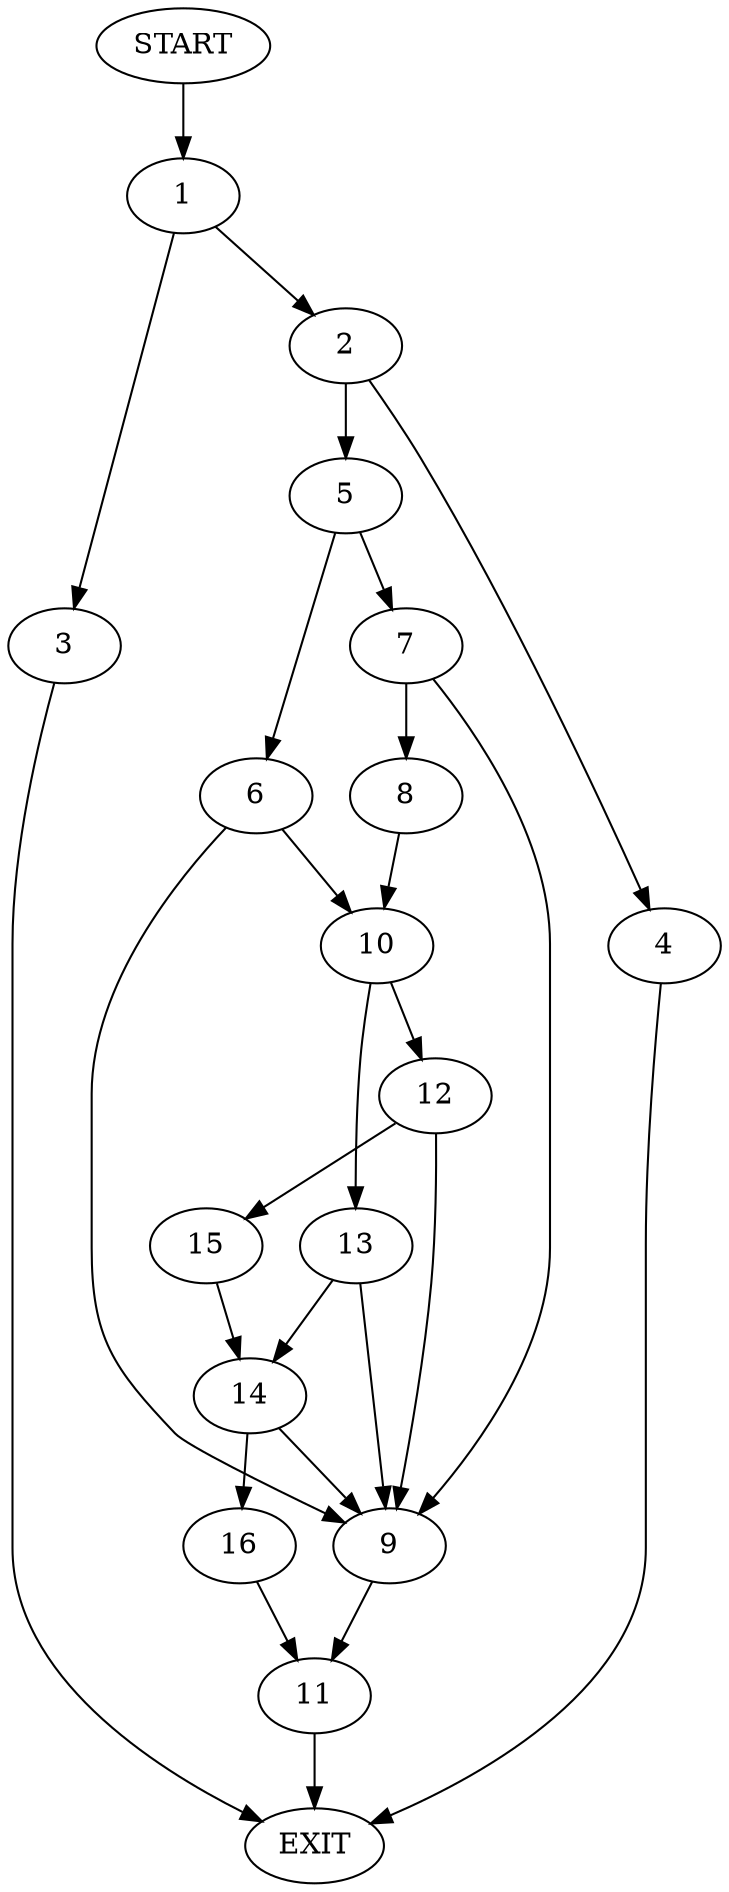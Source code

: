 digraph {
0 [label="START"]
17 [label="EXIT"]
0 -> 1
1 -> 2
1 -> 3
2 -> 4
2 -> 5
3 -> 17
4 -> 17
5 -> 6
5 -> 7
7 -> 8
7 -> 9
6 -> 9
6 -> 10
9 -> 11
8 -> 10
10 -> 12
10 -> 13
13 -> 14
13 -> 9
12 -> 15
12 -> 9
15 -> 14
14 -> 16
14 -> 9
16 -> 11
11 -> 17
}
